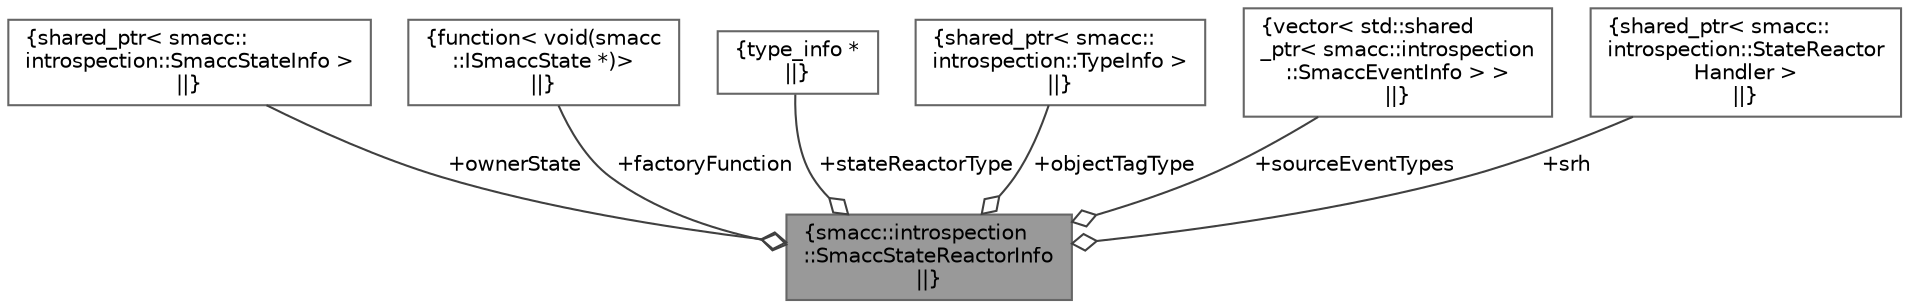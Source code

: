 digraph "smacc::introspection::SmaccStateReactorInfo"
{
 // LATEX_PDF_SIZE
  bgcolor="transparent";
  edge [fontname=Helvetica,fontsize=10,labelfontname=Helvetica,labelfontsize=10];
  node [fontname=Helvetica,fontsize=10,shape=box,height=0.2,width=0.4];
  Node1 [label="{smacc::introspection\l::SmaccStateReactorInfo\n||}",height=0.2,width=0.4,color="gray40", fillcolor="grey60", style="filled", fontcolor="black",tooltip=" "];
  Node2 -> Node1 [color="grey25",style="solid",label=" +ownerState" ,arrowhead="odiamond"];
  Node2 [label="{shared_ptr\< smacc::\lintrospection::SmaccStateInfo \>\n||}",height=0.2,width=0.4,color="gray40", fillcolor="white", style="filled",tooltip=" "];
  Node3 -> Node1 [color="grey25",style="solid",label=" +factoryFunction" ,arrowhead="odiamond"];
  Node3 [label="{function\< void(smacc\l::ISmaccState *)\>\n||}",height=0.2,width=0.4,color="gray40", fillcolor="white", style="filled",tooltip=" "];
  Node4 -> Node1 [color="grey25",style="solid",label=" +stateReactorType" ,arrowhead="odiamond"];
  Node4 [label="{type_info *\n||}",height=0.2,width=0.4,color="gray40", fillcolor="white", style="filled",tooltip=" "];
  Node5 -> Node1 [color="grey25",style="solid",label=" +objectTagType" ,arrowhead="odiamond"];
  Node5 [label="{shared_ptr\< smacc::\lintrospection::TypeInfo \>\n||}",height=0.2,width=0.4,color="gray40", fillcolor="white", style="filled",tooltip=" "];
  Node6 -> Node1 [color="grey25",style="solid",label=" +sourceEventTypes" ,arrowhead="odiamond"];
  Node6 [label="{vector\< std::shared\l_ptr\< smacc::introspection\l::SmaccEventInfo \> \>\n||}",height=0.2,width=0.4,color="gray40", fillcolor="white", style="filled",tooltip=" "];
  Node7 -> Node1 [color="grey25",style="solid",label=" +srh" ,arrowhead="odiamond"];
  Node7 [label="{shared_ptr\< smacc::\lintrospection::StateReactor\lHandler \>\n||}",height=0.2,width=0.4,color="gray40", fillcolor="white", style="filled",tooltip=" "];
}
